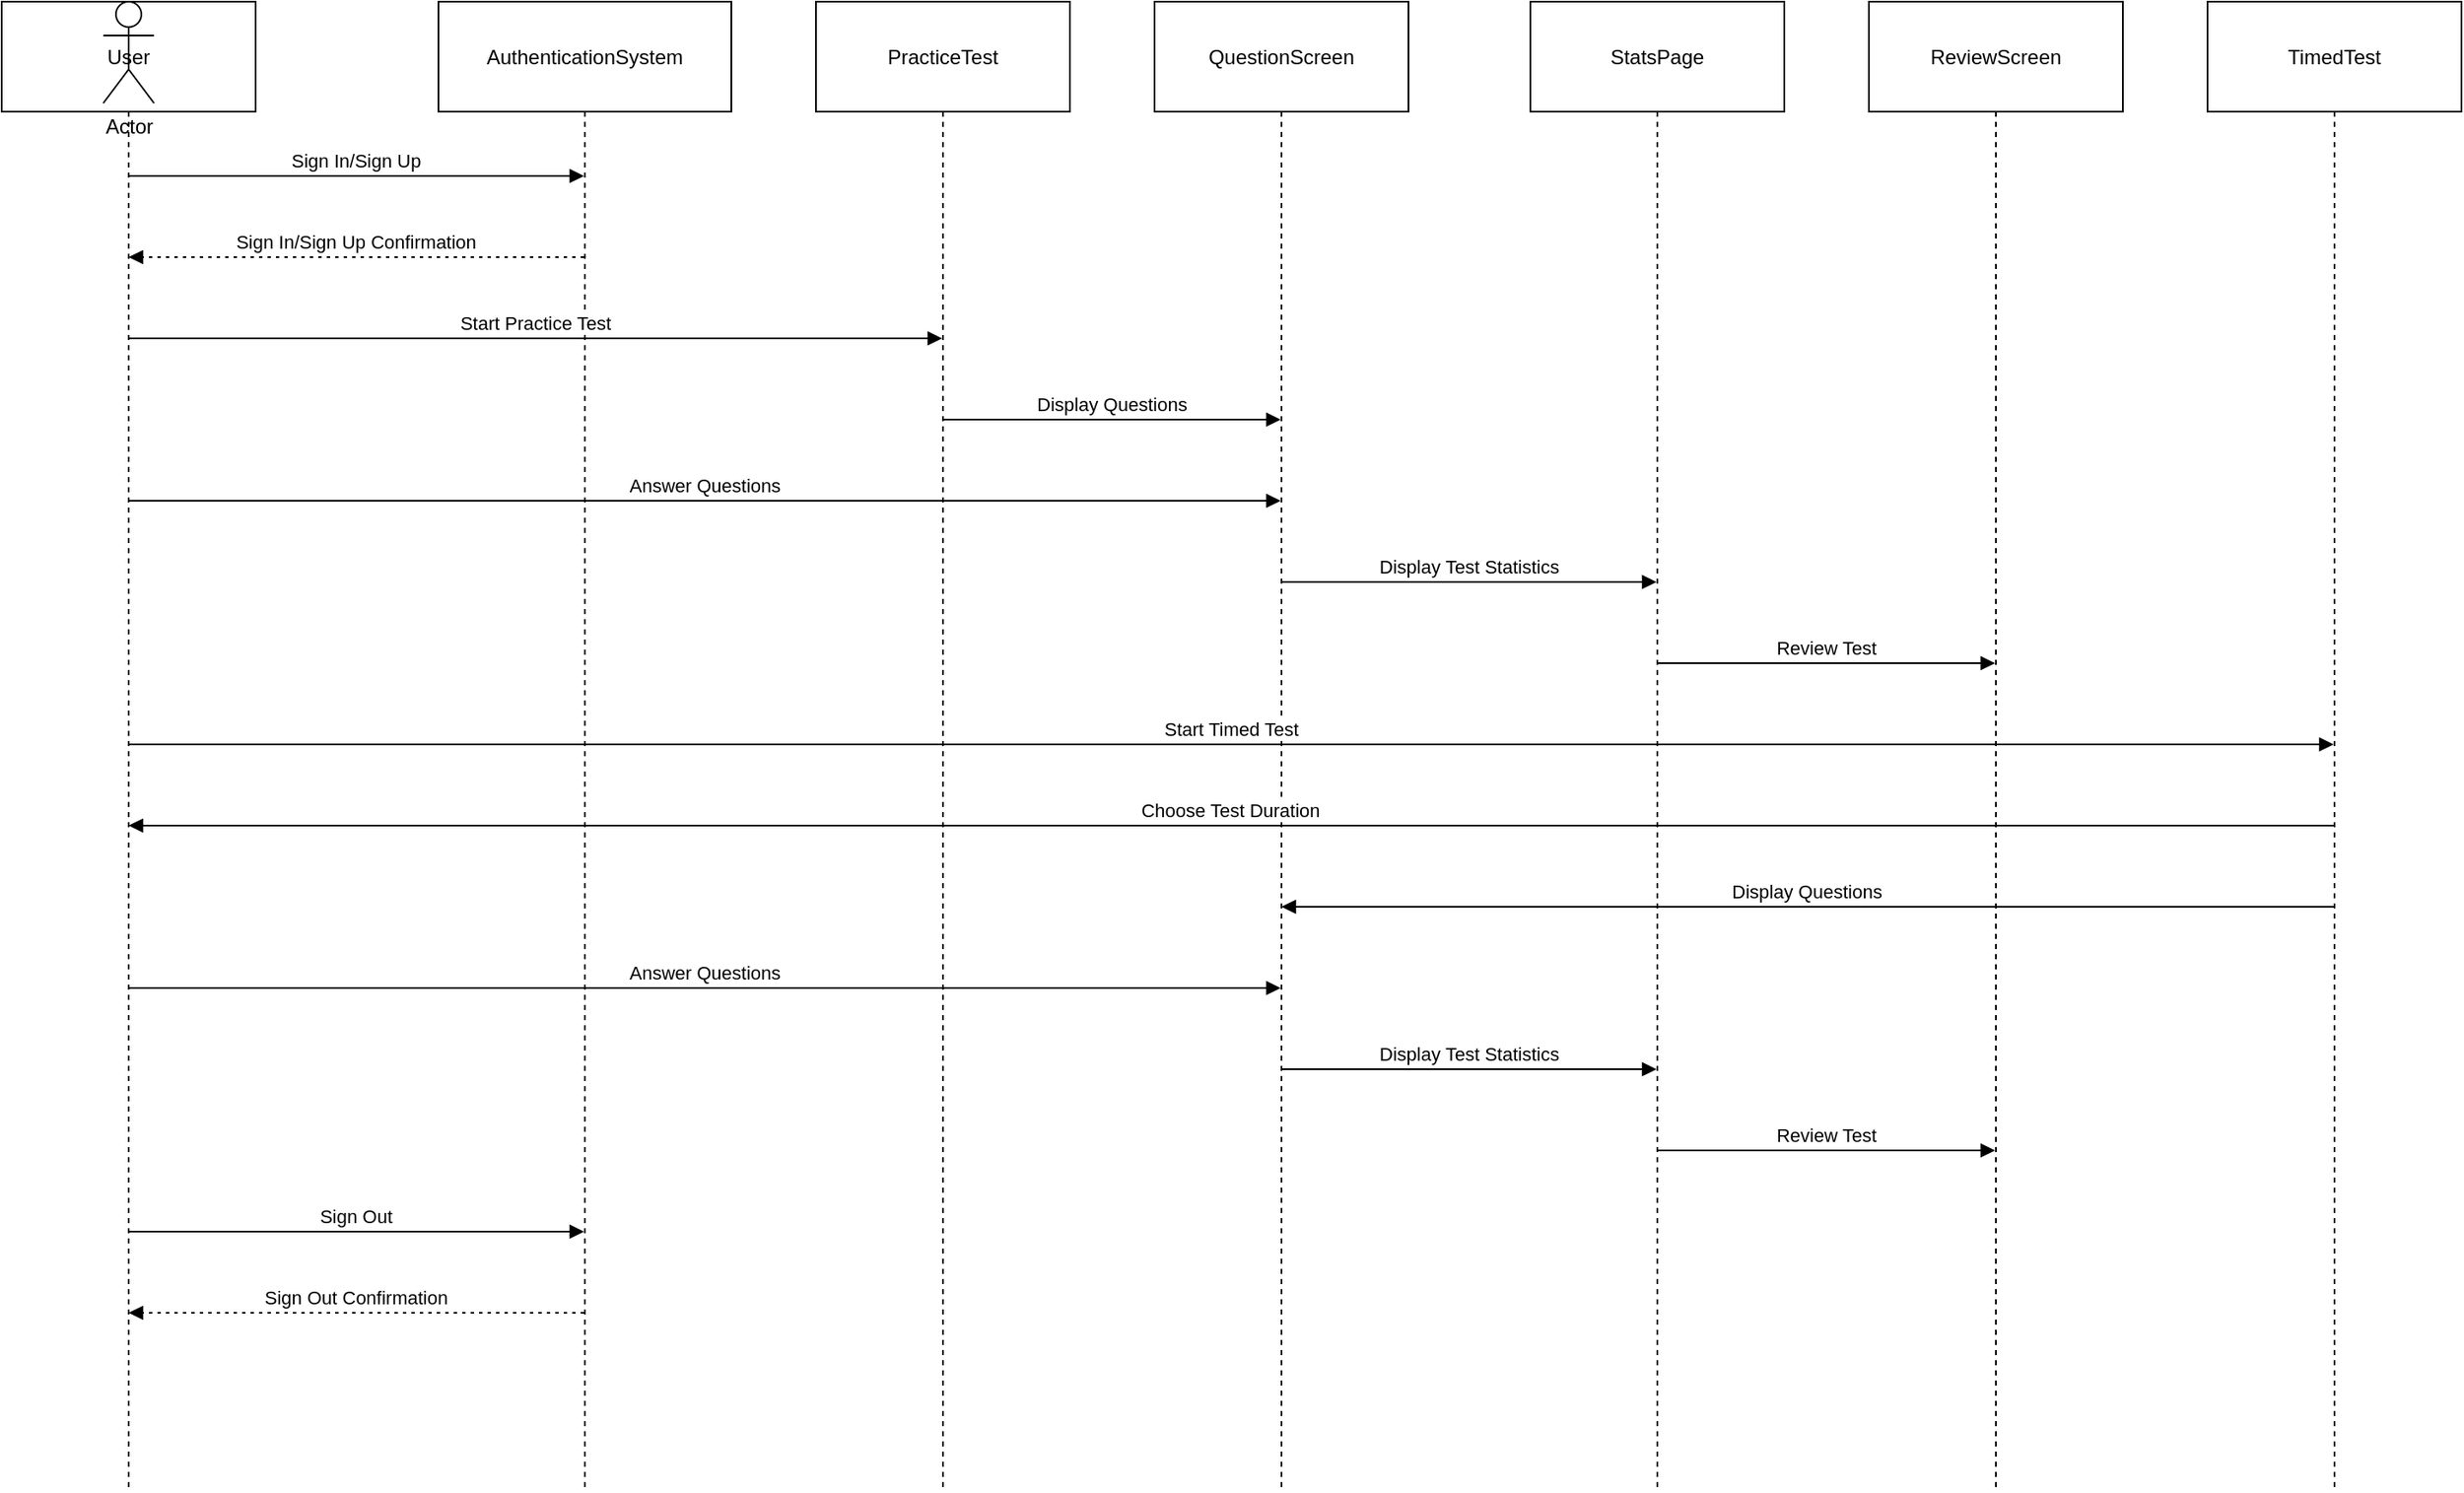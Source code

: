 <mxfile version="24.3.1" type="github">
  <diagram name="Page-1" id="58E1JMQa7h-kO4GehDN9">
    <mxGraphModel dx="1676" dy="1124" grid="1" gridSize="10" guides="1" tooltips="1" connect="1" arrows="1" fold="1" page="1" pageScale="1" pageWidth="827" pageHeight="1169" math="0" shadow="0">
      <root>
        <mxCell id="0" />
        <mxCell id="1" parent="0" />
        <mxCell id="rVsjHJGFSyqK4kYPj8uD-30" value="User" style="shape=umlLifeline;perimeter=lifelinePerimeter;whiteSpace=wrap;container=1;dropTarget=0;collapsible=0;recursiveResize=0;outlineConnect=0;portConstraint=eastwest;newEdgeStyle={&quot;edgeStyle&quot;:&quot;elbowEdgeStyle&quot;,&quot;elbow&quot;:&quot;vertical&quot;,&quot;curved&quot;:0,&quot;rounded&quot;:0};size=65;" vertex="1" parent="1">
          <mxGeometry x="20" y="20" width="150" height="880" as="geometry" />
        </mxCell>
        <mxCell id="rVsjHJGFSyqK4kYPj8uD-31" value="AuthenticationSystem" style="shape=umlLifeline;perimeter=lifelinePerimeter;whiteSpace=wrap;container=1;dropTarget=0;collapsible=0;recursiveResize=0;outlineConnect=0;portConstraint=eastwest;newEdgeStyle={&quot;edgeStyle&quot;:&quot;elbowEdgeStyle&quot;,&quot;elbow&quot;:&quot;vertical&quot;,&quot;curved&quot;:0,&quot;rounded&quot;:0};size=65;" vertex="1" parent="1">
          <mxGeometry x="278" y="20" width="173" height="880" as="geometry" />
        </mxCell>
        <mxCell id="rVsjHJGFSyqK4kYPj8uD-32" value="PracticeTest" style="shape=umlLifeline;perimeter=lifelinePerimeter;whiteSpace=wrap;container=1;dropTarget=0;collapsible=0;recursiveResize=0;outlineConnect=0;portConstraint=eastwest;newEdgeStyle={&quot;edgeStyle&quot;:&quot;elbowEdgeStyle&quot;,&quot;elbow&quot;:&quot;vertical&quot;,&quot;curved&quot;:0,&quot;rounded&quot;:0};size=65;" vertex="1" parent="1">
          <mxGeometry x="501" y="20" width="150" height="880" as="geometry" />
        </mxCell>
        <mxCell id="rVsjHJGFSyqK4kYPj8uD-33" value="QuestionScreen" style="shape=umlLifeline;perimeter=lifelinePerimeter;whiteSpace=wrap;container=1;dropTarget=0;collapsible=0;recursiveResize=0;outlineConnect=0;portConstraint=eastwest;newEdgeStyle={&quot;edgeStyle&quot;:&quot;elbowEdgeStyle&quot;,&quot;elbow&quot;:&quot;vertical&quot;,&quot;curved&quot;:0,&quot;rounded&quot;:0};size=65;" vertex="1" parent="1">
          <mxGeometry x="701" y="20" width="150" height="880" as="geometry" />
        </mxCell>
        <mxCell id="rVsjHJGFSyqK4kYPj8uD-34" value="StatsPage" style="shape=umlLifeline;perimeter=lifelinePerimeter;whiteSpace=wrap;container=1;dropTarget=0;collapsible=0;recursiveResize=0;outlineConnect=0;portConstraint=eastwest;newEdgeStyle={&quot;edgeStyle&quot;:&quot;elbowEdgeStyle&quot;,&quot;elbow&quot;:&quot;vertical&quot;,&quot;curved&quot;:0,&quot;rounded&quot;:0};size=65;" vertex="1" parent="1">
          <mxGeometry x="923" y="20" width="150" height="880" as="geometry" />
        </mxCell>
        <mxCell id="rVsjHJGFSyqK4kYPj8uD-35" value="ReviewScreen" style="shape=umlLifeline;perimeter=lifelinePerimeter;whiteSpace=wrap;container=1;dropTarget=0;collapsible=0;recursiveResize=0;outlineConnect=0;portConstraint=eastwest;newEdgeStyle={&quot;edgeStyle&quot;:&quot;elbowEdgeStyle&quot;,&quot;elbow&quot;:&quot;vertical&quot;,&quot;curved&quot;:0,&quot;rounded&quot;:0};size=65;" vertex="1" parent="1">
          <mxGeometry x="1123" y="20" width="150" height="880" as="geometry" />
        </mxCell>
        <mxCell id="rVsjHJGFSyqK4kYPj8uD-36" value="TimedTest" style="shape=umlLifeline;perimeter=lifelinePerimeter;whiteSpace=wrap;container=1;dropTarget=0;collapsible=0;recursiveResize=0;outlineConnect=0;portConstraint=eastwest;newEdgeStyle={&quot;edgeStyle&quot;:&quot;elbowEdgeStyle&quot;,&quot;elbow&quot;:&quot;vertical&quot;,&quot;curved&quot;:0,&quot;rounded&quot;:0};size=65;" vertex="1" parent="1">
          <mxGeometry x="1323" y="20" width="150" height="880" as="geometry" />
        </mxCell>
        <mxCell id="rVsjHJGFSyqK4kYPj8uD-37" value="Sign In/Sign Up" style="verticalAlign=bottom;endArrow=block;edgeStyle=elbowEdgeStyle;elbow=vertical;curved=0;rounded=0;" edge="1" parent="1" source="rVsjHJGFSyqK4kYPj8uD-30" target="rVsjHJGFSyqK4kYPj8uD-31">
          <mxGeometry relative="1" as="geometry">
            <Array as="points">
              <mxPoint x="240" y="123" />
            </Array>
          </mxGeometry>
        </mxCell>
        <mxCell id="rVsjHJGFSyqK4kYPj8uD-38" value="Sign In/Sign Up Confirmation" style="verticalAlign=bottom;endArrow=block;edgeStyle=elbowEdgeStyle;elbow=vertical;curved=0;rounded=0;dashed=1;dashPattern=2 3;" edge="1" parent="1" source="rVsjHJGFSyqK4kYPj8uD-31" target="rVsjHJGFSyqK4kYPj8uD-30">
          <mxGeometry relative="1" as="geometry">
            <Array as="points">
              <mxPoint x="240" y="171" />
            </Array>
          </mxGeometry>
        </mxCell>
        <mxCell id="rVsjHJGFSyqK4kYPj8uD-39" value="Start Practice Test" style="verticalAlign=bottom;endArrow=block;edgeStyle=elbowEdgeStyle;elbow=vertical;curved=0;rounded=0;" edge="1" parent="1" source="rVsjHJGFSyqK4kYPj8uD-30" target="rVsjHJGFSyqK4kYPj8uD-32">
          <mxGeometry relative="1" as="geometry">
            <Array as="points">
              <mxPoint x="345" y="219" />
            </Array>
          </mxGeometry>
        </mxCell>
        <mxCell id="rVsjHJGFSyqK4kYPj8uD-40" value="Display Questions" style="verticalAlign=bottom;endArrow=block;edgeStyle=elbowEdgeStyle;elbow=vertical;curved=0;rounded=0;" edge="1" parent="1" source="rVsjHJGFSyqK4kYPj8uD-32" target="rVsjHJGFSyqK4kYPj8uD-33">
          <mxGeometry relative="1" as="geometry">
            <Array as="points">
              <mxPoint x="686" y="267" />
            </Array>
          </mxGeometry>
        </mxCell>
        <mxCell id="rVsjHJGFSyqK4kYPj8uD-41" value="Answer Questions" style="verticalAlign=bottom;endArrow=block;edgeStyle=elbowEdgeStyle;elbow=vertical;curved=0;rounded=0;" edge="1" parent="1" source="rVsjHJGFSyqK4kYPj8uD-30" target="rVsjHJGFSyqK4kYPj8uD-33">
          <mxGeometry relative="1" as="geometry">
            <Array as="points">
              <mxPoint x="445" y="315" />
            </Array>
          </mxGeometry>
        </mxCell>
        <mxCell id="rVsjHJGFSyqK4kYPj8uD-42" value="Display Test Statistics" style="verticalAlign=bottom;endArrow=block;edgeStyle=elbowEdgeStyle;elbow=vertical;curved=0;rounded=0;" edge="1" parent="1" source="rVsjHJGFSyqK4kYPj8uD-33" target="rVsjHJGFSyqK4kYPj8uD-34">
          <mxGeometry relative="1" as="geometry">
            <Array as="points">
              <mxPoint x="897" y="363" />
            </Array>
          </mxGeometry>
        </mxCell>
        <mxCell id="rVsjHJGFSyqK4kYPj8uD-43" value="Review Test" style="verticalAlign=bottom;endArrow=block;edgeStyle=elbowEdgeStyle;elbow=vertical;curved=0;rounded=0;" edge="1" parent="1" source="rVsjHJGFSyqK4kYPj8uD-34" target="rVsjHJGFSyqK4kYPj8uD-35">
          <mxGeometry relative="1" as="geometry">
            <Array as="points">
              <mxPoint x="1108" y="411" />
            </Array>
          </mxGeometry>
        </mxCell>
        <mxCell id="rVsjHJGFSyqK4kYPj8uD-44" value="Start Timed Test" style="verticalAlign=bottom;endArrow=block;edgeStyle=elbowEdgeStyle;elbow=vertical;curved=0;rounded=0;" edge="1" parent="1" source="rVsjHJGFSyqK4kYPj8uD-30" target="rVsjHJGFSyqK4kYPj8uD-36">
          <mxGeometry relative="1" as="geometry">
            <Array as="points">
              <mxPoint x="756" y="459" />
            </Array>
          </mxGeometry>
        </mxCell>
        <mxCell id="rVsjHJGFSyqK4kYPj8uD-45" value="Choose Test Duration" style="verticalAlign=bottom;endArrow=block;edgeStyle=elbowEdgeStyle;elbow=vertical;curved=0;rounded=0;" edge="1" parent="1" source="rVsjHJGFSyqK4kYPj8uD-36" target="rVsjHJGFSyqK4kYPj8uD-30">
          <mxGeometry relative="1" as="geometry">
            <Array as="points">
              <mxPoint x="756" y="507" />
            </Array>
          </mxGeometry>
        </mxCell>
        <mxCell id="rVsjHJGFSyqK4kYPj8uD-46" value="Display Questions" style="verticalAlign=bottom;endArrow=block;edgeStyle=elbowEdgeStyle;elbow=vertical;curved=0;rounded=0;" edge="1" parent="1" source="rVsjHJGFSyqK4kYPj8uD-36" target="rVsjHJGFSyqK4kYPj8uD-33">
          <mxGeometry relative="1" as="geometry">
            <Array as="points">
              <mxPoint x="1097" y="555" />
            </Array>
          </mxGeometry>
        </mxCell>
        <mxCell id="rVsjHJGFSyqK4kYPj8uD-47" value="Answer Questions" style="verticalAlign=bottom;endArrow=block;edgeStyle=elbowEdgeStyle;elbow=vertical;curved=0;rounded=0;" edge="1" parent="1" source="rVsjHJGFSyqK4kYPj8uD-30" target="rVsjHJGFSyqK4kYPj8uD-33">
          <mxGeometry relative="1" as="geometry">
            <Array as="points">
              <mxPoint x="445" y="603" />
            </Array>
          </mxGeometry>
        </mxCell>
        <mxCell id="rVsjHJGFSyqK4kYPj8uD-48" value="Display Test Statistics" style="verticalAlign=bottom;endArrow=block;edgeStyle=elbowEdgeStyle;elbow=vertical;curved=0;rounded=0;" edge="1" parent="1" source="rVsjHJGFSyqK4kYPj8uD-33" target="rVsjHJGFSyqK4kYPj8uD-34">
          <mxGeometry relative="1" as="geometry">
            <Array as="points">
              <mxPoint x="897" y="651" />
            </Array>
          </mxGeometry>
        </mxCell>
        <mxCell id="rVsjHJGFSyqK4kYPj8uD-49" value="Review Test" style="verticalAlign=bottom;endArrow=block;edgeStyle=elbowEdgeStyle;elbow=vertical;curved=0;rounded=0;" edge="1" parent="1" source="rVsjHJGFSyqK4kYPj8uD-34" target="rVsjHJGFSyqK4kYPj8uD-35">
          <mxGeometry relative="1" as="geometry">
            <Array as="points">
              <mxPoint x="1108" y="699" />
            </Array>
          </mxGeometry>
        </mxCell>
        <mxCell id="rVsjHJGFSyqK4kYPj8uD-50" value="Sign Out" style="verticalAlign=bottom;endArrow=block;edgeStyle=elbowEdgeStyle;elbow=vertical;curved=0;rounded=0;" edge="1" parent="1" source="rVsjHJGFSyqK4kYPj8uD-30" target="rVsjHJGFSyqK4kYPj8uD-31">
          <mxGeometry relative="1" as="geometry">
            <Array as="points">
              <mxPoint x="240" y="747" />
            </Array>
          </mxGeometry>
        </mxCell>
        <mxCell id="rVsjHJGFSyqK4kYPj8uD-51" value="Sign Out Confirmation" style="verticalAlign=bottom;endArrow=block;edgeStyle=elbowEdgeStyle;elbow=vertical;curved=0;rounded=0;dashed=1;dashPattern=2 3;" edge="1" parent="1" source="rVsjHJGFSyqK4kYPj8uD-31" target="rVsjHJGFSyqK4kYPj8uD-30">
          <mxGeometry relative="1" as="geometry">
            <Array as="points">
              <mxPoint x="240" y="795" />
            </Array>
          </mxGeometry>
        </mxCell>
        <mxCell id="rVsjHJGFSyqK4kYPj8uD-52" value="Actor" style="shape=umlActor;verticalLabelPosition=bottom;verticalAlign=top;html=1;outlineConnect=0;" vertex="1" parent="1">
          <mxGeometry x="80" y="20" width="30" height="60" as="geometry" />
        </mxCell>
      </root>
    </mxGraphModel>
  </diagram>
</mxfile>
